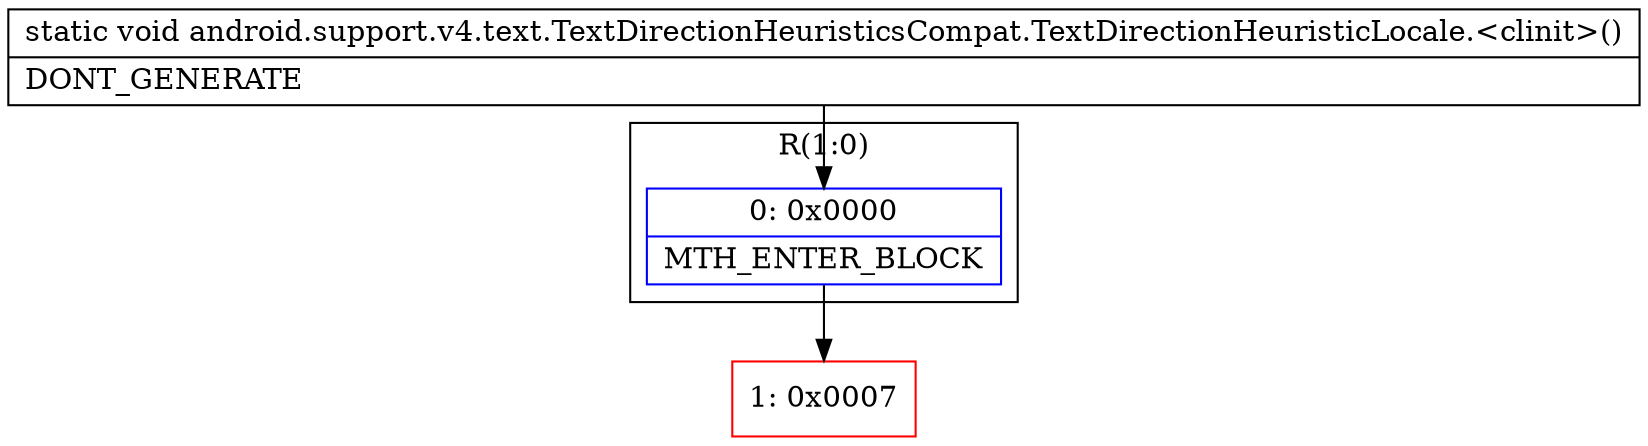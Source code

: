 digraph "CFG forandroid.support.v4.text.TextDirectionHeuristicsCompat.TextDirectionHeuristicLocale.\<clinit\>()V" {
subgraph cluster_Region_235497722 {
label = "R(1:0)";
node [shape=record,color=blue];
Node_0 [shape=record,label="{0\:\ 0x0000|MTH_ENTER_BLOCK\l}"];
}
Node_1 [shape=record,color=red,label="{1\:\ 0x0007}"];
MethodNode[shape=record,label="{static void android.support.v4.text.TextDirectionHeuristicsCompat.TextDirectionHeuristicLocale.\<clinit\>()  | DONT_GENERATE\l}"];
MethodNode -> Node_0;
Node_0 -> Node_1;
}

